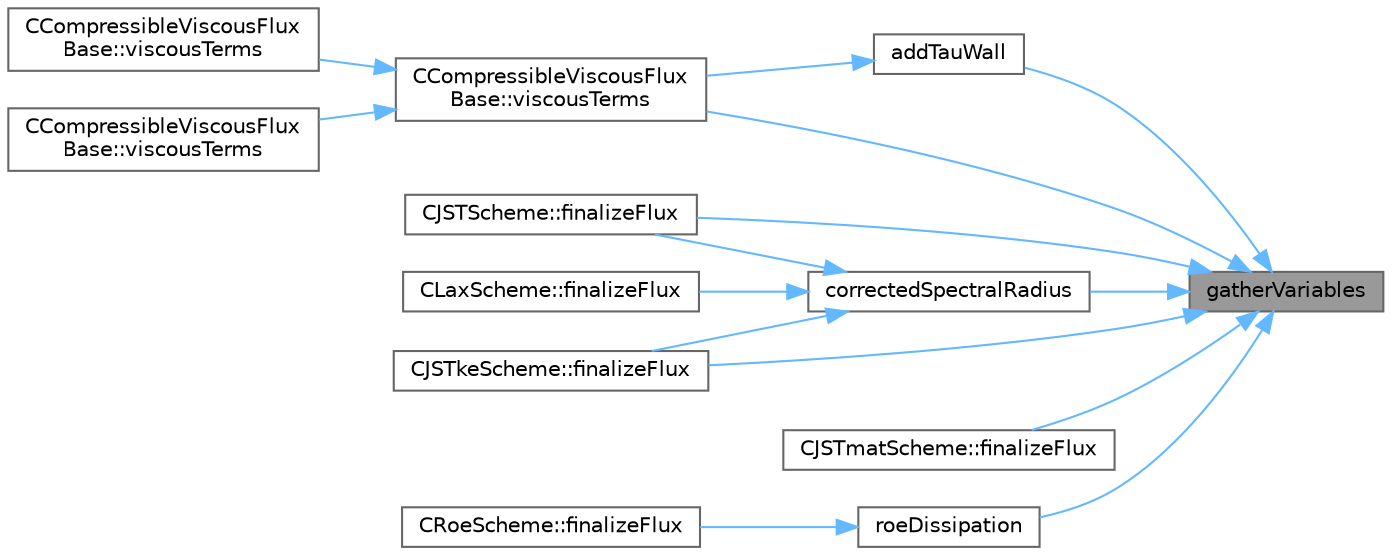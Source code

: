 digraph "gatherVariables"
{
 // LATEX_PDF_SIZE
  bgcolor="transparent";
  edge [fontname=Helvetica,fontsize=10,labelfontname=Helvetica,labelfontsize=10];
  node [fontname=Helvetica,fontsize=10,shape=box,height=0.2,width=0.4];
  rankdir="RL";
  Node1 [id="Node000001",label="gatherVariables",height=0.2,width=0.4,color="gray40", fillcolor="grey60", style="filled", fontcolor="black",tooltip="Gather a single variable from index iPoint of a 1D container."];
  Node1 -> Node2 [id="edge1_Node000001_Node000002",dir="back",color="steelblue1",style="solid",tooltip=" "];
  Node2 [id="Node000002",label="addTauWall",height=0.2,width=0.4,color="grey40", fillcolor="white", style="filled",URL="$diffusion_2common_8hpp.html#a18034f0265b5b1ae5e0d31ab09638ba9",tooltip="Scale the stress tensor according to the target (from a wall function) magnitude in the tangential di..."];
  Node2 -> Node3 [id="edge2_Node000002_Node000003",dir="back",color="steelblue1",style="solid",tooltip=" "];
  Node3 [id="Node000003",label="CCompressibleViscousFlux\lBase::viscousTerms",height=0.2,width=0.4,color="grey40", fillcolor="white", style="filled",URL="$classCCompressibleViscousFluxBase.html#a2feac6faba6a30370c0632c74d6d4cf4",tooltip="Add viscous contributions to flux and jacobians."];
  Node3 -> Node4 [id="edge3_Node000003_Node000004",dir="back",color="steelblue1",style="solid",tooltip=" "];
  Node4 [id="Node000004",label="CCompressibleViscousFlux\lBase::viscousTerms",height=0.2,width=0.4,color="grey40", fillcolor="white", style="filled",URL="$classCCompressibleViscousFluxBase.html#a2ed1fc02c008a93e70565d1616aba51c",tooltip=" "];
  Node3 -> Node5 [id="edge4_Node000003_Node000005",dir="back",color="steelblue1",style="solid",tooltip=" "];
  Node5 [id="Node000005",label="CCompressibleViscousFlux\lBase::viscousTerms",height=0.2,width=0.4,color="grey40", fillcolor="white", style="filled",URL="$classCCompressibleViscousFluxBase.html#a71992376825d66ce25f7363fa7e7932c",tooltip=" "];
  Node1 -> Node6 [id="edge5_Node000001_Node000006",dir="back",color="steelblue1",style="solid",tooltip=" "];
  Node6 [id="Node000006",label="correctedSpectralRadius",height=0.2,width=0.4,color="grey40", fillcolor="white", style="filled",URL="$convection_2common_8hpp.html#acb2cdcd37f4ad8f2257645ef83e29a14",tooltip="Correct spectral radius (avgLambda) for stretching."];
  Node6 -> Node7 [id="edge6_Node000006_Node000007",dir="back",color="steelblue1",style="solid",tooltip=" "];
  Node7 [id="Node000007",label="CJSTScheme::finalizeFlux",height=0.2,width=0.4,color="grey40", fillcolor="white", style="filled",URL="$classCJSTScheme.html#a4bd4f4cd489cccd2697dcc1fde96e5e3",tooltip="Updates flux and Jacobians with JST dissipation."];
  Node6 -> Node8 [id="edge7_Node000006_Node000008",dir="back",color="steelblue1",style="solid",tooltip=" "];
  Node8 [id="Node000008",label="CJSTkeScheme::finalizeFlux",height=0.2,width=0.4,color="grey40", fillcolor="white", style="filled",URL="$classCJSTkeScheme.html#a86cdc2d09d6855fa779e18ea7e420e1a",tooltip="Updates flux and Jacobians with 2nd order dissipation."];
  Node6 -> Node9 [id="edge8_Node000006_Node000009",dir="back",color="steelblue1",style="solid",tooltip=" "];
  Node9 [id="Node000009",label="CLaxScheme::finalizeFlux",height=0.2,width=0.4,color="grey40", fillcolor="white", style="filled",URL="$classCLaxScheme.html#a39d574480ed9d472b2d78fe66db4e1f4",tooltip="Updates flux and Jacobians with 1st order scalar dissipation."];
  Node1 -> Node10 [id="edge9_Node000001_Node000010",dir="back",color="steelblue1",style="solid",tooltip=" "];
  Node10 [id="Node000010",label="CJSTmatScheme::finalizeFlux",height=0.2,width=0.4,color="grey40", fillcolor="white", style="filled",URL="$classCJSTmatScheme.html#a00ef231fc9b1fdb423150f7c0562ef05",tooltip="Updates flux and Jacobians."];
  Node1 -> Node7 [id="edge10_Node000001_Node000007",dir="back",color="steelblue1",style="solid",tooltip=" "];
  Node1 -> Node8 [id="edge11_Node000001_Node000008",dir="back",color="steelblue1",style="solid",tooltip=" "];
  Node1 -> Node11 [id="edge12_Node000001_Node000011",dir="back",color="steelblue1",style="solid",tooltip=" "];
  Node11 [id="Node000011",label="roeDissipation",height=0.2,width=0.4,color="grey40", fillcolor="white", style="filled",URL="$convection_2common_8hpp.html#ace8930cad0d705041be1739978374cae",tooltip="(Low) Dissipation coefficient for Roe schemes."];
  Node11 -> Node12 [id="edge13_Node000011_Node000012",dir="back",color="steelblue1",style="solid",tooltip=" "];
  Node12 [id="Node000012",label="CRoeScheme::finalizeFlux",height=0.2,width=0.4,color="grey40", fillcolor="white", style="filled",URL="$classCRoeScheme.html#aebe2600096cab484748c0a9df38fb2ab",tooltip="Updates flux and Jacobians with standard Roe dissipation."];
  Node1 -> Node3 [id="edge14_Node000001_Node000003",dir="back",color="steelblue1",style="solid",tooltip=" "];
}
